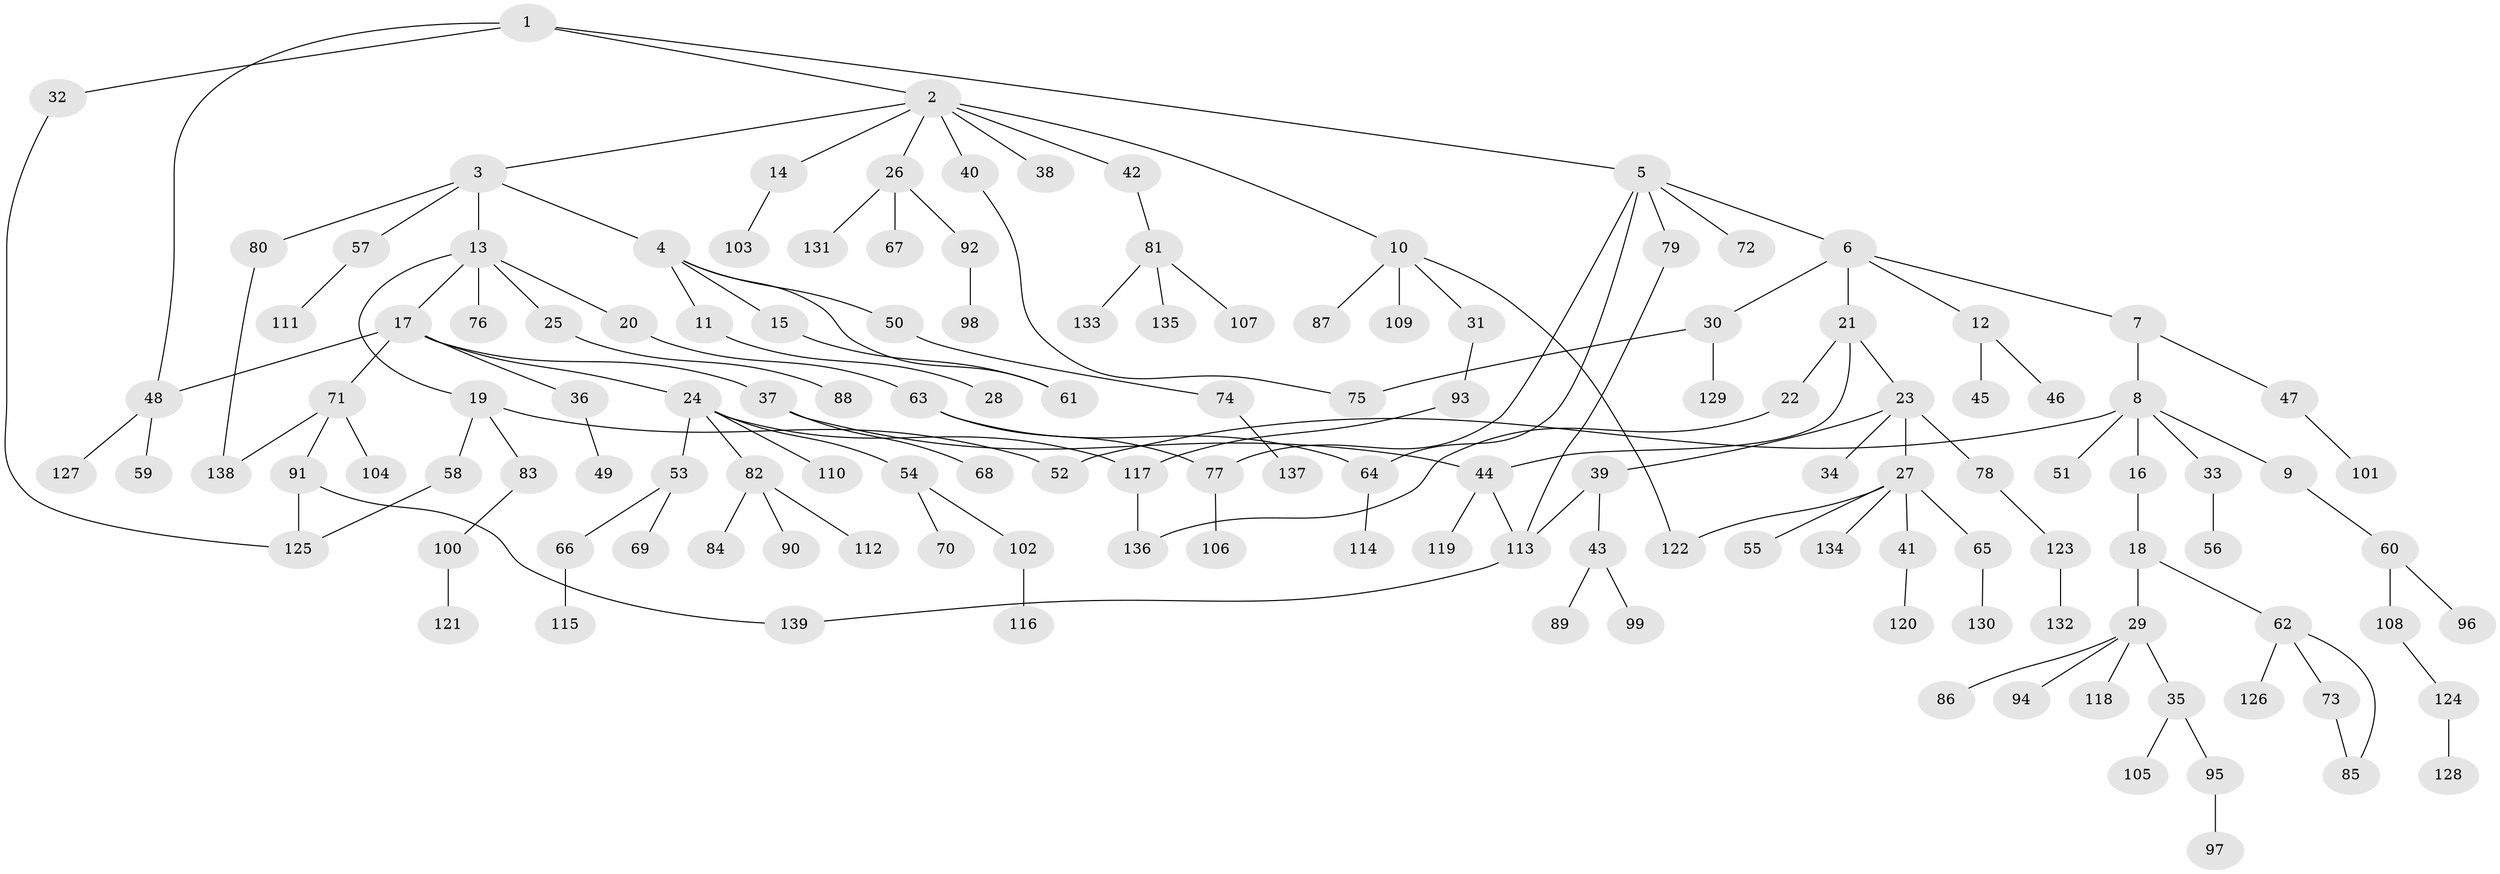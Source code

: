 // coarse degree distribution, {8: 0.021505376344086023, 5: 0.053763440860215055, 4: 0.053763440860215055, 6: 0.043010752688172046, 3: 0.13978494623655913, 2: 0.1827956989247312, 1: 0.4946236559139785, 10: 0.010752688172043012}
// Generated by graph-tools (version 1.1) at 2025/41/03/06/25 10:41:27]
// undirected, 139 vertices, 155 edges
graph export_dot {
graph [start="1"]
  node [color=gray90,style=filled];
  1;
  2;
  3;
  4;
  5;
  6;
  7;
  8;
  9;
  10;
  11;
  12;
  13;
  14;
  15;
  16;
  17;
  18;
  19;
  20;
  21;
  22;
  23;
  24;
  25;
  26;
  27;
  28;
  29;
  30;
  31;
  32;
  33;
  34;
  35;
  36;
  37;
  38;
  39;
  40;
  41;
  42;
  43;
  44;
  45;
  46;
  47;
  48;
  49;
  50;
  51;
  52;
  53;
  54;
  55;
  56;
  57;
  58;
  59;
  60;
  61;
  62;
  63;
  64;
  65;
  66;
  67;
  68;
  69;
  70;
  71;
  72;
  73;
  74;
  75;
  76;
  77;
  78;
  79;
  80;
  81;
  82;
  83;
  84;
  85;
  86;
  87;
  88;
  89;
  90;
  91;
  92;
  93;
  94;
  95;
  96;
  97;
  98;
  99;
  100;
  101;
  102;
  103;
  104;
  105;
  106;
  107;
  108;
  109;
  110;
  111;
  112;
  113;
  114;
  115;
  116;
  117;
  118;
  119;
  120;
  121;
  122;
  123;
  124;
  125;
  126;
  127;
  128;
  129;
  130;
  131;
  132;
  133;
  134;
  135;
  136;
  137;
  138;
  139;
  1 -- 2;
  1 -- 5;
  1 -- 32;
  1 -- 48;
  2 -- 3;
  2 -- 10;
  2 -- 14;
  2 -- 26;
  2 -- 38;
  2 -- 40;
  2 -- 42;
  3 -- 4;
  3 -- 13;
  3 -- 57;
  3 -- 80;
  4 -- 11;
  4 -- 15;
  4 -- 50;
  4 -- 61;
  5 -- 6;
  5 -- 64;
  5 -- 72;
  5 -- 79;
  5 -- 77;
  6 -- 7;
  6 -- 12;
  6 -- 21;
  6 -- 30;
  7 -- 8;
  7 -- 47;
  8 -- 9;
  8 -- 16;
  8 -- 33;
  8 -- 51;
  8 -- 52;
  9 -- 60;
  10 -- 31;
  10 -- 87;
  10 -- 109;
  10 -- 122;
  11 -- 28;
  12 -- 45;
  12 -- 46;
  13 -- 17;
  13 -- 19;
  13 -- 20;
  13 -- 25;
  13 -- 76;
  14 -- 103;
  15 -- 61;
  16 -- 18;
  17 -- 24;
  17 -- 36;
  17 -- 37;
  17 -- 71;
  17 -- 48;
  18 -- 29;
  18 -- 62;
  19 -- 52;
  19 -- 58;
  19 -- 83;
  20 -- 63;
  21 -- 22;
  21 -- 23;
  21 -- 44;
  22 -- 136;
  23 -- 27;
  23 -- 34;
  23 -- 39;
  23 -- 78;
  24 -- 53;
  24 -- 54;
  24 -- 82;
  24 -- 110;
  24 -- 117;
  25 -- 88;
  26 -- 67;
  26 -- 92;
  26 -- 131;
  27 -- 41;
  27 -- 55;
  27 -- 65;
  27 -- 122;
  27 -- 134;
  29 -- 35;
  29 -- 86;
  29 -- 94;
  29 -- 118;
  30 -- 75;
  30 -- 129;
  31 -- 93;
  32 -- 125;
  33 -- 56;
  35 -- 95;
  35 -- 105;
  36 -- 49;
  37 -- 68;
  37 -- 44;
  39 -- 43;
  39 -- 113;
  40 -- 75;
  41 -- 120;
  42 -- 81;
  43 -- 89;
  43 -- 99;
  44 -- 119;
  44 -- 113;
  47 -- 101;
  48 -- 59;
  48 -- 127;
  50 -- 74;
  53 -- 66;
  53 -- 69;
  54 -- 70;
  54 -- 102;
  57 -- 111;
  58 -- 125;
  60 -- 96;
  60 -- 108;
  62 -- 73;
  62 -- 126;
  62 -- 85;
  63 -- 77;
  63 -- 64;
  64 -- 114;
  65 -- 130;
  66 -- 115;
  71 -- 91;
  71 -- 104;
  71 -- 138;
  73 -- 85;
  74 -- 137;
  77 -- 106;
  78 -- 123;
  79 -- 113;
  80 -- 138;
  81 -- 107;
  81 -- 133;
  81 -- 135;
  82 -- 84;
  82 -- 90;
  82 -- 112;
  83 -- 100;
  91 -- 125;
  91 -- 139;
  92 -- 98;
  93 -- 117;
  95 -- 97;
  100 -- 121;
  102 -- 116;
  108 -- 124;
  113 -- 139;
  117 -- 136;
  123 -- 132;
  124 -- 128;
}
